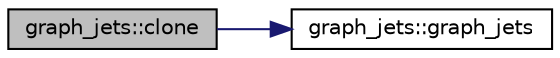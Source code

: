 digraph "graph_jets::clone"
{
 // INTERACTIVE_SVG=YES
 // LATEX_PDF_SIZE
  edge [fontname="Helvetica",fontsize="10",labelfontname="Helvetica",labelfontsize="10"];
  node [fontname="Helvetica",fontsize="10",shape=record];
  rankdir="LR";
  Node1 [label="graph_jets::clone",height=0.2,width=0.4,color="black", fillcolor="grey75", style="filled", fontcolor="black",tooltip=" "];
  Node1 -> Node2 [color="midnightblue",fontsize="10",style="solid",fontname="Helvetica"];
  Node2 [label="graph_jets::graph_jets",height=0.2,width=0.4,color="black", fillcolor="white", style="filled",URL="$classgraph__jets.html#aa2b347887f3d9ca2e2973d277f02db02",tooltip=" "];
}
